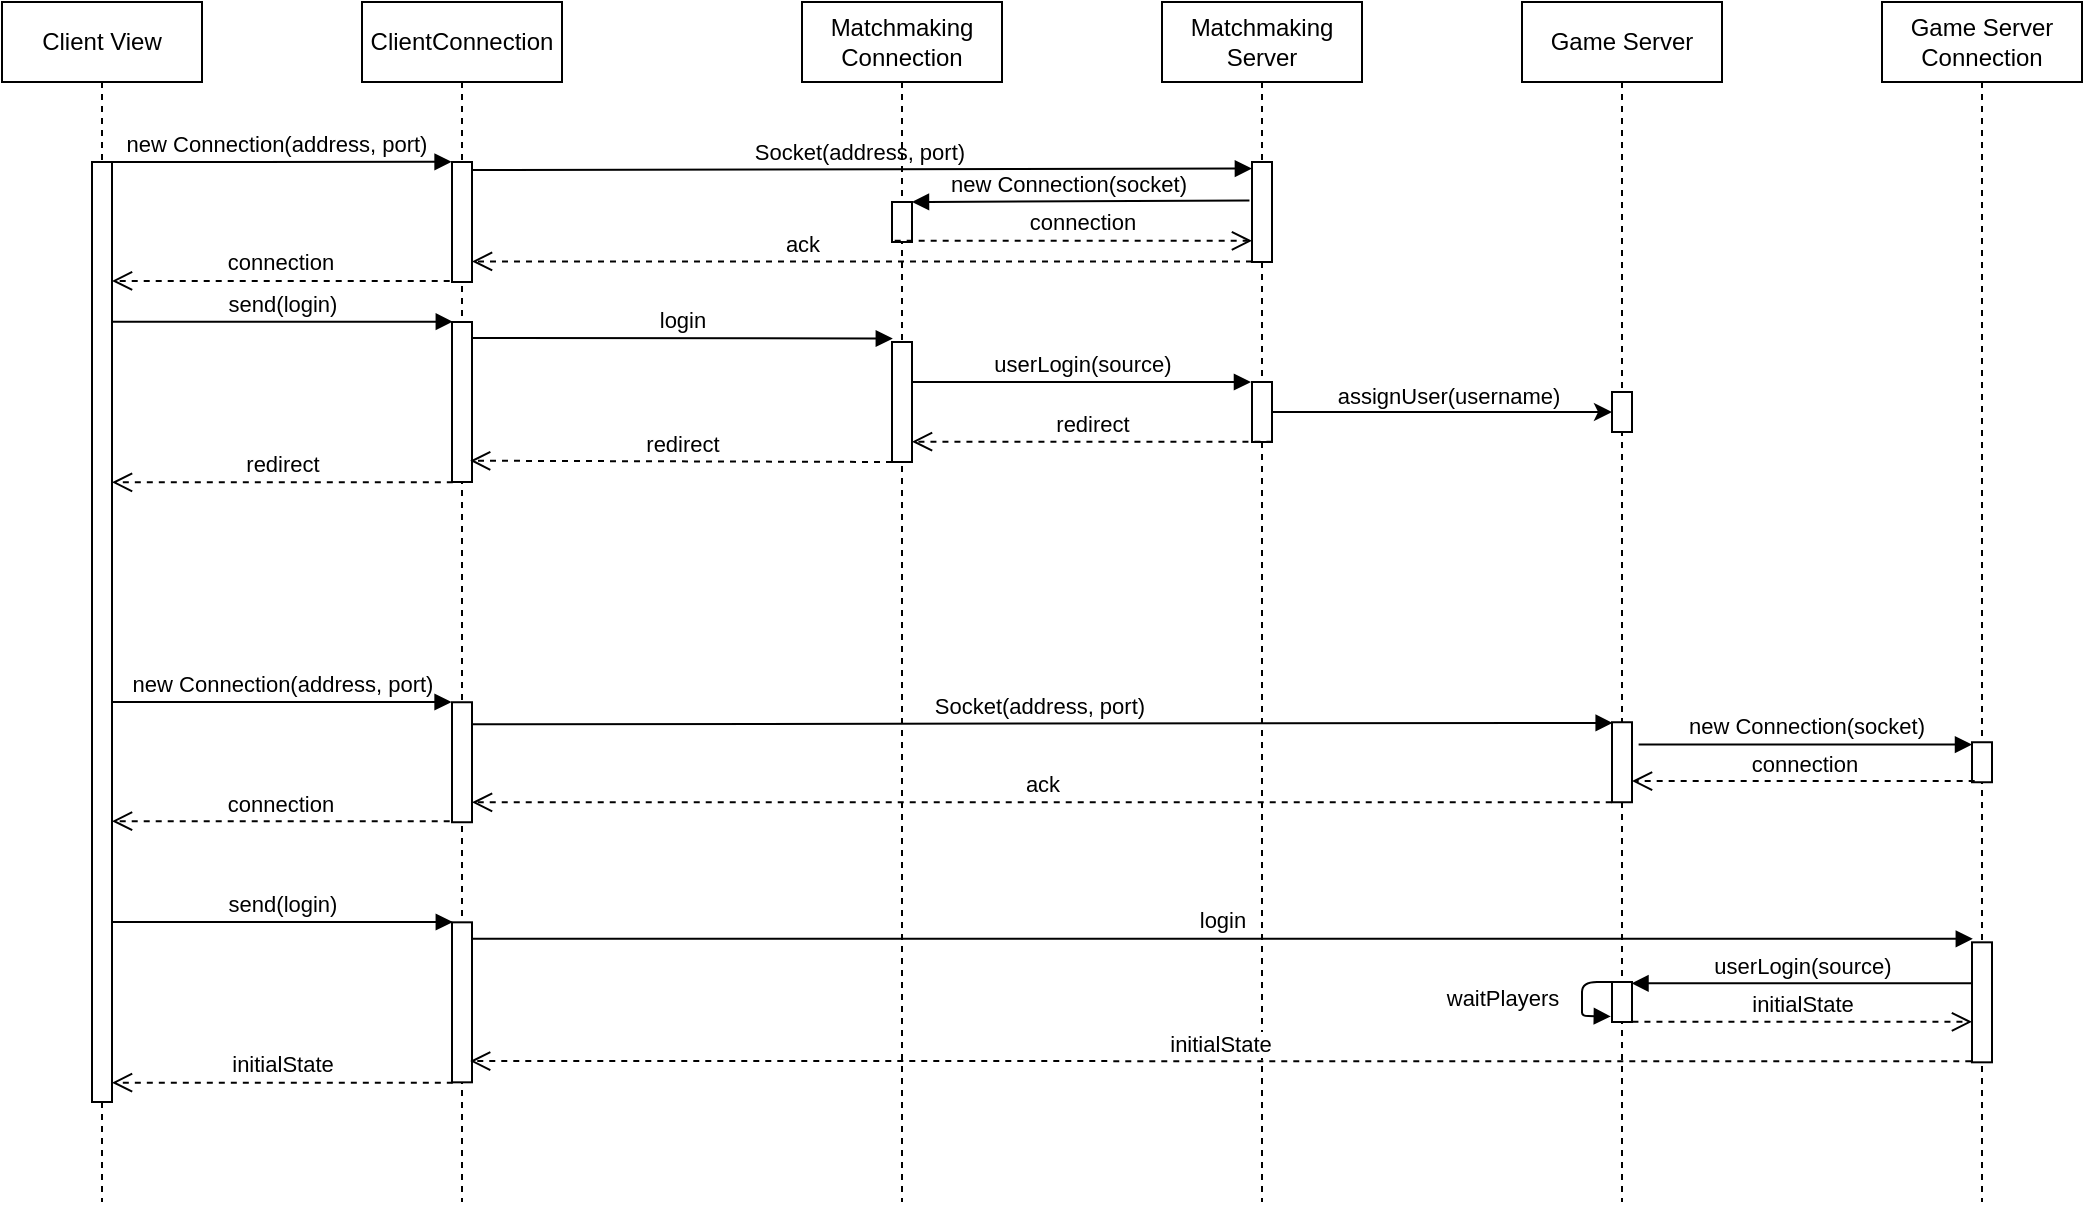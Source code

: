 <mxfile>
    <diagram id="UgKgn7SuaiYXbKQOjJQG" name="Page-1">
        <mxGraphModel dx="2397" dy="1247" grid="1" gridSize="10" guides="1" tooltips="1" connect="1" arrows="1" fold="1" page="1" pageScale="1" pageWidth="850" pageHeight="1100" math="0" shadow="0">
            <root>
                <mxCell id="0"/>
                <mxCell id="1" parent="0"/>
                <mxCell id="8" value="Client View" style="shape=umlLifeline;perimeter=lifelinePerimeter;whiteSpace=wrap;html=1;container=1;collapsible=0;recursiveResize=0;outlineConnect=0;" parent="1" vertex="1">
                    <mxGeometry x="500" y="260" width="100" height="600" as="geometry"/>
                </mxCell>
                <mxCell id="24" value="new Connection(address, port)" style="html=1;verticalAlign=bottom;endArrow=block;entryX=-0.021;entryY=-0.002;entryDx=0;entryDy=0;entryPerimeter=0;" parent="8" target="29" edge="1">
                    <mxGeometry width="80" relative="1" as="geometry">
                        <mxPoint x="50" y="80" as="sourcePoint"/>
                        <mxPoint x="170" y="20" as="targetPoint"/>
                    </mxGeometry>
                </mxCell>
                <mxCell id="37" value="" style="html=1;points=[];perimeter=orthogonalPerimeter;" parent="8" vertex="1">
                    <mxGeometry x="45" y="80" width="10" height="470" as="geometry"/>
                </mxCell>
                <mxCell id="12" value="Matchmaking Server" style="shape=umlLifeline;perimeter=lifelinePerimeter;whiteSpace=wrap;html=1;container=1;collapsible=0;recursiveResize=0;outlineConnect=0;" parent="1" vertex="1">
                    <mxGeometry x="1080" y="260" width="100" height="600" as="geometry"/>
                </mxCell>
                <mxCell id="30" value="" style="html=1;points=[];perimeter=orthogonalPerimeter;" parent="12" vertex="1">
                    <mxGeometry x="45" y="80" width="10" height="50" as="geometry"/>
                </mxCell>
                <mxCell id="35" value="ack" style="html=1;verticalAlign=bottom;endArrow=open;dashed=1;endSize=8;" parent="12" target="29" edge="1">
                    <mxGeometry x="0.154" relative="1" as="geometry">
                        <mxPoint x="45" y="129.73" as="sourcePoint"/>
                        <mxPoint x="-160" y="130" as="targetPoint"/>
                        <mxPoint as="offset"/>
                    </mxGeometry>
                </mxCell>
                <mxCell id="44" value="" style="html=1;points=[];perimeter=orthogonalPerimeter;" parent="12" vertex="1">
                    <mxGeometry x="45" y="190" width="10" height="30" as="geometry"/>
                </mxCell>
                <mxCell id="18" value="ClientConnection" style="shape=umlLifeline;perimeter=lifelinePerimeter;whiteSpace=wrap;html=1;container=1;collapsible=0;recursiveResize=0;outlineConnect=0;size=40;" parent="1" vertex="1">
                    <mxGeometry x="680" y="260" width="100" height="600" as="geometry"/>
                </mxCell>
                <mxCell id="29" value="" style="html=1;points=[];perimeter=orthogonalPerimeter;" parent="18" vertex="1">
                    <mxGeometry x="45" y="80" width="10" height="60" as="geometry"/>
                </mxCell>
                <mxCell id="39" value="" style="html=1;points=[];perimeter=orthogonalPerimeter;" parent="18" vertex="1">
                    <mxGeometry x="45" y="160" width="10" height="80" as="geometry"/>
                </mxCell>
                <mxCell id="42" value="login" style="html=1;verticalAlign=bottom;endArrow=block;entryX=0.041;entryY=-0.029;entryDx=0;entryDy=0;entryPerimeter=0;" parent="18" target="41" edge="1">
                    <mxGeometry width="80" relative="1" as="geometry">
                        <mxPoint x="55" y="168" as="sourcePoint"/>
                        <mxPoint x="135" y="170" as="targetPoint"/>
                    </mxGeometry>
                </mxCell>
                <mxCell id="53" value="" style="html=1;points=[];perimeter=orthogonalPerimeter;" parent="18" vertex="1">
                    <mxGeometry x="45" y="350.12" width="10" height="60" as="geometry"/>
                </mxCell>
                <mxCell id="62" value="" style="html=1;points=[];perimeter=orthogonalPerimeter;" parent="18" vertex="1">
                    <mxGeometry x="45" y="460.16" width="10" height="80" as="geometry"/>
                </mxCell>
                <mxCell id="20" value="Game Server&lt;br&gt;Connection" style="shape=umlLifeline;perimeter=lifelinePerimeter;whiteSpace=wrap;html=1;container=1;collapsible=0;recursiveResize=0;outlineConnect=0;" parent="1" vertex="1">
                    <mxGeometry x="1440" y="260" width="100" height="600" as="geometry"/>
                </mxCell>
                <mxCell id="55" value="" style="html=1;points=[];perimeter=orthogonalPerimeter;" parent="20" vertex="1">
                    <mxGeometry x="45" y="370.12" width="10" height="20" as="geometry"/>
                </mxCell>
                <mxCell id="64" value="" style="html=1;points=[];perimeter=orthogonalPerimeter;" parent="20" vertex="1">
                    <mxGeometry x="45" y="470.16" width="10" height="60" as="geometry"/>
                </mxCell>
                <mxCell id="22" value="Game Server" style="shape=umlLifeline;perimeter=lifelinePerimeter;whiteSpace=wrap;html=1;container=1;collapsible=0;recursiveResize=0;outlineConnect=0;" parent="1" vertex="1">
                    <mxGeometry x="1260" y="260" width="100" height="600" as="geometry"/>
                </mxCell>
                <mxCell id="51" value="" style="html=1;points=[];perimeter=orthogonalPerimeter;" parent="22" vertex="1">
                    <mxGeometry x="45" y="360.12" width="10" height="40" as="geometry"/>
                </mxCell>
                <mxCell id="61" value="" style="html=1;points=[];perimeter=orthogonalPerimeter;" parent="22" vertex="1">
                    <mxGeometry x="45" y="490" width="10" height="20" as="geometry"/>
                </mxCell>
                <mxCell id="71" value="" style="html=1;points=[];perimeter=orthogonalPerimeter;" parent="22" vertex="1">
                    <mxGeometry x="45" y="195" width="10" height="20" as="geometry"/>
                </mxCell>
                <mxCell id="74" value="waitPlayers&lt;br&gt;" style="html=1;verticalAlign=bottom;endArrow=block;entryX=-0.059;entryY=0.861;entryDx=0;entryDy=0;entryPerimeter=0;" edge="1" parent="22" source="61" target="61">
                    <mxGeometry x="0.379" y="-40" width="80" relative="1" as="geometry">
                        <mxPoint x="20" y="490" as="sourcePoint"/>
                        <mxPoint x="100" y="490" as="targetPoint"/>
                        <Array as="points">
                            <mxPoint x="30" y="490"/>
                            <mxPoint x="30" y="500"/>
                            <mxPoint x="30" y="507"/>
                        </Array>
                        <mxPoint x="-39" y="-40" as="offset"/>
                    </mxGeometry>
                </mxCell>
                <mxCell id="26" value="Socket(address, port)&amp;nbsp;" style="html=1;verticalAlign=bottom;endArrow=block;exitX=1.031;exitY=0.067;exitDx=0;exitDy=0;exitPerimeter=0;entryX=-0.005;entryY=0.065;entryDx=0;entryDy=0;entryPerimeter=0;" parent="1" source="29" target="30" edge="1">
                    <mxGeometry width="80" relative="1" as="geometry">
                        <mxPoint x="700" y="350" as="sourcePoint"/>
                        <mxPoint x="950" y="351" as="targetPoint"/>
                    </mxGeometry>
                </mxCell>
                <mxCell id="31" value="Matchmaking&lt;br&gt;Connection" style="shape=umlLifeline;perimeter=lifelinePerimeter;whiteSpace=wrap;html=1;container=1;collapsible=0;recursiveResize=0;outlineConnect=0;" parent="1" vertex="1">
                    <mxGeometry x="900" y="260" width="100" height="600" as="geometry"/>
                </mxCell>
                <mxCell id="33" value="" style="html=1;points=[];perimeter=orthogonalPerimeter;" parent="31" vertex="1">
                    <mxGeometry x="45" y="100" width="10" height="20" as="geometry"/>
                </mxCell>
                <mxCell id="41" value="" style="html=1;points=[];perimeter=orthogonalPerimeter;" parent="31" vertex="1">
                    <mxGeometry x="45" y="170" width="10" height="60" as="geometry"/>
                </mxCell>
                <mxCell id="47" value="redirect" style="html=1;verticalAlign=bottom;endArrow=open;dashed=1;endSize=8;entryX=0.906;entryY=0.867;entryDx=0;entryDy=0;entryPerimeter=0;" parent="31" target="39" edge="1">
                    <mxGeometry relative="1" as="geometry">
                        <mxPoint x="45" y="230" as="sourcePoint"/>
                        <mxPoint x="-35" y="230" as="targetPoint"/>
                    </mxGeometry>
                </mxCell>
                <mxCell id="32" value="new Connection(socket)" style="html=1;verticalAlign=bottom;endArrow=block;exitX=-0.127;exitY=0.385;exitDx=0;exitDy=0;exitPerimeter=0;" parent="1" source="30" target="33" edge="1">
                    <mxGeometry x="0.073" width="80" relative="1" as="geometry">
                        <mxPoint x="940" y="360" as="sourcePoint"/>
                        <mxPoint x="1130" y="360" as="targetPoint"/>
                        <mxPoint as="offset"/>
                    </mxGeometry>
                </mxCell>
                <mxCell id="34" value="connection" style="html=1;verticalAlign=bottom;endArrow=open;dashed=1;endSize=8;exitX=0.134;exitY=0.97;exitDx=0;exitDy=0;exitPerimeter=0;" parent="1" source="33" target="30" edge="1">
                    <mxGeometry x="0.049" relative="1" as="geometry">
                        <mxPoint x="980" y="450" as="sourcePoint"/>
                        <mxPoint x="900" y="450" as="targetPoint"/>
                        <mxPoint as="offset"/>
                    </mxGeometry>
                </mxCell>
                <mxCell id="36" value="connection" style="html=1;verticalAlign=bottom;endArrow=open;dashed=1;endSize=8;exitX=-0.114;exitY=0.991;exitDx=0;exitDy=0;exitPerimeter=0;" parent="1" source="29" target="37" edge="1">
                    <mxGeometry relative="1" as="geometry">
                        <mxPoint x="710" y="400" as="sourcePoint"/>
                        <mxPoint x="630" y="400" as="targetPoint"/>
                    </mxGeometry>
                </mxCell>
                <mxCell id="40" value="send(login)" style="html=1;verticalAlign=bottom;endArrow=block;entryX=0.041;entryY=-0.002;entryDx=0;entryDy=0;entryPerimeter=0;" parent="1" source="37" target="39" edge="1">
                    <mxGeometry width="80" relative="1" as="geometry">
                        <mxPoint x="550" y="430" as="sourcePoint"/>
                        <mxPoint x="630" y="430" as="targetPoint"/>
                    </mxGeometry>
                </mxCell>
                <mxCell id="43" value="userLogin(source)" style="html=1;verticalAlign=bottom;endArrow=block;entryX=-0.052;entryY=0;entryDx=0;entryDy=0;entryPerimeter=0;" parent="1" source="41" target="44" edge="1">
                    <mxGeometry width="80" relative="1" as="geometry">
                        <mxPoint x="1120" y="450" as="sourcePoint"/>
                        <mxPoint x="1020" y="450" as="targetPoint"/>
                    </mxGeometry>
                </mxCell>
                <mxCell id="46" value="redirect" style="html=1;verticalAlign=bottom;endArrow=open;dashed=1;endSize=8;exitX=1.022;exitY=0.995;exitDx=0;exitDy=0;exitPerimeter=0;" parent="1" source="44" target="41" edge="1">
                    <mxGeometry relative="1" as="geometry">
                        <mxPoint x="980" y="480" as="sourcePoint"/>
                        <mxPoint x="1090" y="480" as="targetPoint"/>
                    </mxGeometry>
                </mxCell>
                <mxCell id="48" value="redirect" style="html=1;verticalAlign=bottom;endArrow=open;dashed=1;endSize=8;exitX=0.041;exitY=1.002;exitDx=0;exitDy=0;exitPerimeter=0;" parent="1" source="39" target="37" edge="1">
                    <mxGeometry relative="1" as="geometry">
                        <mxPoint x="720" y="500" as="sourcePoint"/>
                        <mxPoint x="560" y="500" as="targetPoint"/>
                    </mxGeometry>
                </mxCell>
                <mxCell id="50" value="new Connection(address, port)" style="html=1;verticalAlign=bottom;endArrow=block;entryX=-0.021;entryY=-0.002;entryDx=0;entryDy=0;entryPerimeter=0;" parent="1" source="37" target="53" edge="1">
                    <mxGeometry width="80" relative="1" as="geometry">
                        <mxPoint x="550" y="610.12" as="sourcePoint"/>
                        <mxPoint x="650" y="510.12" as="targetPoint"/>
                    </mxGeometry>
                </mxCell>
                <mxCell id="52" value="ack" style="html=1;verticalAlign=bottom;endArrow=open;dashed=1;endSize=8;exitX=-0.013;exitY=1.001;exitDx=0;exitDy=0;exitPerimeter=0;" parent="1" source="51" target="53" edge="1">
                    <mxGeometry relative="1" as="geometry">
                        <mxPoint x="940.0" y="659.85" as="sourcePoint"/>
                        <mxPoint x="315" y="620.12" as="targetPoint"/>
                    </mxGeometry>
                </mxCell>
                <mxCell id="54" value="Socket(address, port)&amp;nbsp;" style="html=1;verticalAlign=bottom;endArrow=block;exitX=0.998;exitY=0.183;exitDx=0;exitDy=0;exitPerimeter=0;entryX=0.033;entryY=0.009;entryDx=0;entryDy=0;entryPerimeter=0;" parent="1" source="53" target="51" edge="1">
                    <mxGeometry width="80" relative="1" as="geometry">
                        <mxPoint x="695" y="620.12" as="sourcePoint"/>
                        <mxPoint x="945" y="621.12" as="targetPoint"/>
                    </mxGeometry>
                </mxCell>
                <mxCell id="56" value="new Connection(socket)" style="html=1;verticalAlign=bottom;endArrow=block;exitX=1.331;exitY=0.279;exitDx=0;exitDy=0;exitPerimeter=0;" parent="1" source="51" target="55" edge="1">
                    <mxGeometry width="80" relative="1" as="geometry">
                        <mxPoint x="1305" y="630.12" as="sourcePoint"/>
                        <mxPoint x="1495" y="630.12" as="targetPoint"/>
                    </mxGeometry>
                </mxCell>
                <mxCell id="57" value="connection" style="html=1;verticalAlign=bottom;endArrow=open;dashed=1;endSize=8;exitX=0.134;exitY=0.97;exitDx=0;exitDy=0;exitPerimeter=0;" parent="1" source="55" target="51" edge="1">
                    <mxGeometry relative="1" as="geometry">
                        <mxPoint x="1345" y="720.12" as="sourcePoint"/>
                        <mxPoint x="1265" y="720.12" as="targetPoint"/>
                    </mxGeometry>
                </mxCell>
                <mxCell id="58" value="connection" style="html=1;verticalAlign=bottom;endArrow=open;dashed=1;endSize=8;exitX=-0.114;exitY=0.991;exitDx=0;exitDy=0;exitPerimeter=0;" parent="1" source="53" edge="1">
                    <mxGeometry relative="1" as="geometry">
                        <mxPoint x="710" y="670.12" as="sourcePoint"/>
                        <mxPoint x="555" y="669.58" as="targetPoint"/>
                    </mxGeometry>
                </mxCell>
                <mxCell id="63" value="login" style="html=1;verticalAlign=bottom;endArrow=block;entryX=0.041;entryY=-0.029;entryDx=0;entryDy=0;entryPerimeter=0;" parent="1" source="62" target="64" edge="1">
                    <mxGeometry width="80" relative="1" as="geometry">
                        <mxPoint x="790" y="728.16" as="sourcePoint"/>
                        <mxPoint x="670" y="690.16" as="targetPoint"/>
                    </mxGeometry>
                </mxCell>
                <mxCell id="65" value="initialState" style="html=1;verticalAlign=bottom;endArrow=open;dashed=1;endSize=8;entryX=0.906;entryY=0.867;entryDx=0;entryDy=0;entryPerimeter=0;exitX=-0.036;exitY=0.991;exitDx=0;exitDy=0;exitPerimeter=0;" parent="1" source="64" target="62" edge="1">
                    <mxGeometry relative="1" as="geometry">
                        <mxPoint x="1180.0" y="790.16" as="sourcePoint"/>
                        <mxPoint x="500" y="750.16" as="targetPoint"/>
                    </mxGeometry>
                </mxCell>
                <mxCell id="66" value="send(login)" style="html=1;verticalAlign=bottom;endArrow=block;entryX=0.041;entryY=-0.002;entryDx=0;entryDy=0;entryPerimeter=0;" parent="1" source="37" target="62" edge="1">
                    <mxGeometry width="80" relative="1" as="geometry">
                        <mxPoint x="610" y="720" as="sourcePoint"/>
                        <mxPoint x="685" y="730.16" as="targetPoint"/>
                    </mxGeometry>
                </mxCell>
                <mxCell id="67" value="userLogin(source)" style="html=1;verticalAlign=bottom;endArrow=block;entryX=0.975;entryY=0.034;entryDx=0;entryDy=0;entryPerimeter=0;" parent="1" source="64" target="61" edge="1">
                    <mxGeometry width="80" relative="1" as="geometry">
                        <mxPoint x="1445.0" y="750.16" as="sourcePoint"/>
                        <mxPoint x="1285" y="739.16" as="targetPoint"/>
                    </mxGeometry>
                </mxCell>
                <mxCell id="68" value="initialState" style="html=1;verticalAlign=bottom;endArrow=open;dashed=1;endSize=8;exitX=1.022;exitY=0.995;exitDx=0;exitDy=0;exitPerimeter=0;" parent="1" source="61" target="64" edge="1">
                    <mxGeometry relative="1" as="geometry">
                        <mxPoint x="1305" y="780.16" as="sourcePoint"/>
                        <mxPoint x="1415" y="780.16" as="targetPoint"/>
                    </mxGeometry>
                </mxCell>
                <mxCell id="69" value="initialState" style="html=1;verticalAlign=bottom;endArrow=open;dashed=1;endSize=8;exitX=0.041;exitY=1.002;exitDx=0;exitDy=0;exitPerimeter=0;" parent="1" source="62" target="37" edge="1">
                    <mxGeometry relative="1" as="geometry">
                        <mxPoint x="775" y="800.16" as="sourcePoint"/>
                        <mxPoint x="610" y="800.32" as="targetPoint"/>
                    </mxGeometry>
                </mxCell>
                <mxCell id="70" style="edgeStyle=none;html=1;" parent="1" source="44" target="71" edge="1">
                    <mxGeometry relative="1" as="geometry">
                        <mxPoint x="1490" y="465" as="targetPoint"/>
                    </mxGeometry>
                </mxCell>
                <mxCell id="72" value="assignUser(username)" style="edgeLabel;html=1;align=center;verticalAlign=middle;resizable=0;points=[];" parent="70" vertex="1" connectable="0">
                    <mxGeometry x="0.037" relative="1" as="geometry">
                        <mxPoint y="-8" as="offset"/>
                    </mxGeometry>
                </mxCell>
            </root>
        </mxGraphModel>
    </diagram>
</mxfile>